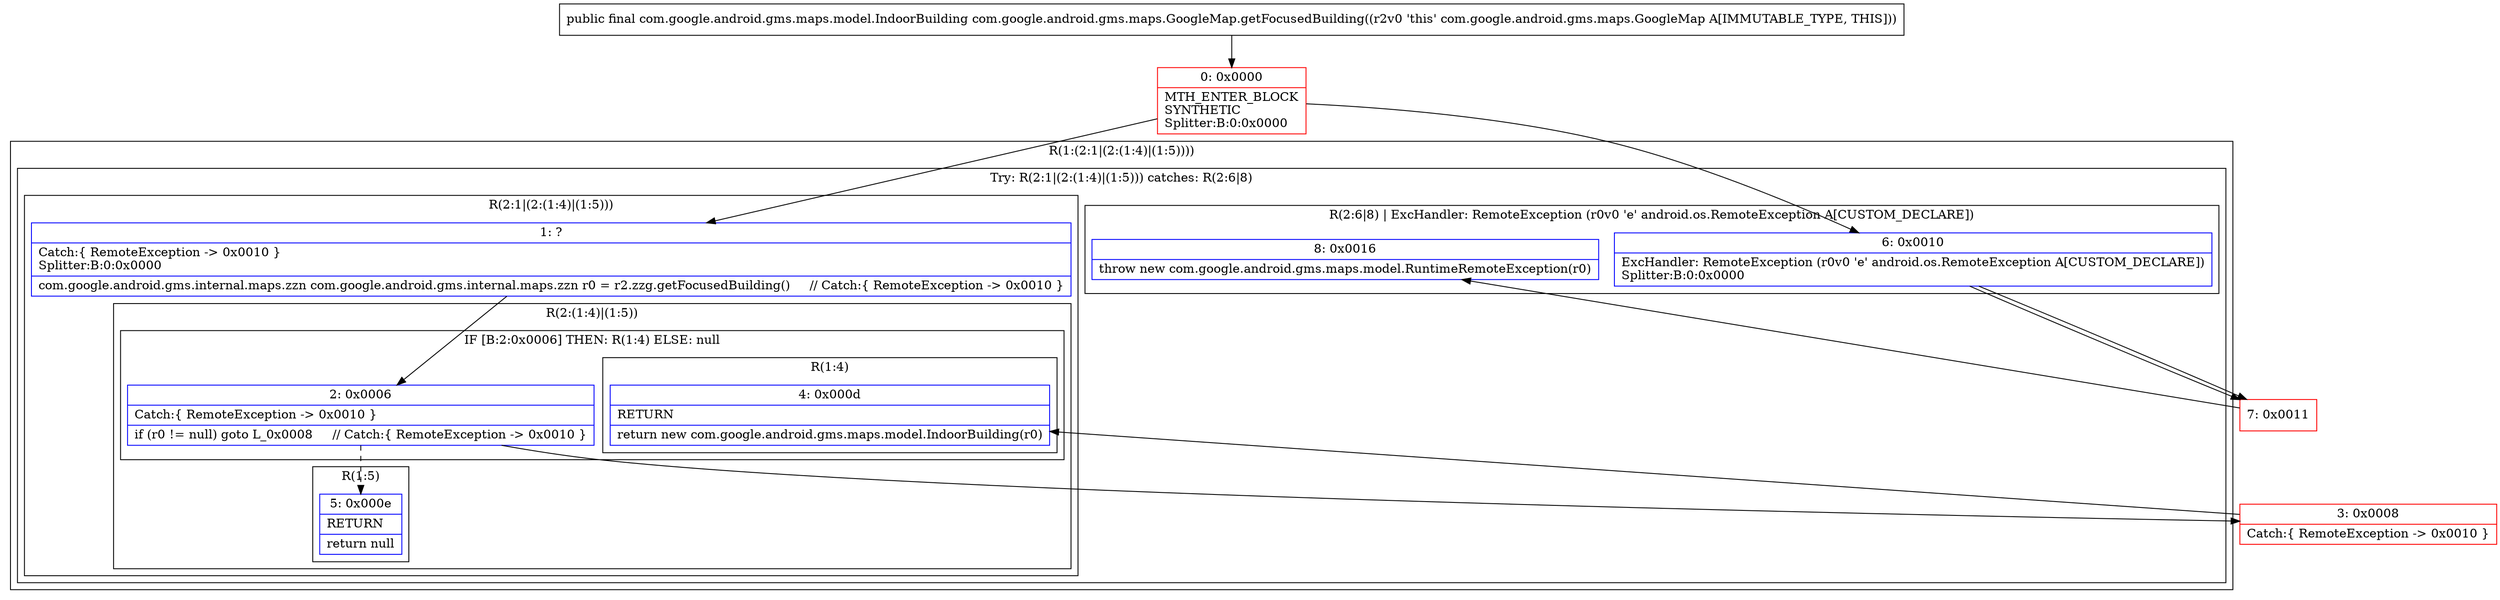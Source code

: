 digraph "CFG forcom.google.android.gms.maps.GoogleMap.getFocusedBuilding()Lcom\/google\/android\/gms\/maps\/model\/IndoorBuilding;" {
subgraph cluster_Region_1569160075 {
label = "R(1:(2:1|(2:(1:4)|(1:5))))";
node [shape=record,color=blue];
subgraph cluster_TryCatchRegion_384508104 {
label = "Try: R(2:1|(2:(1:4)|(1:5))) catches: R(2:6|8)";
node [shape=record,color=blue];
subgraph cluster_Region_40960898 {
label = "R(2:1|(2:(1:4)|(1:5)))";
node [shape=record,color=blue];
Node_1 [shape=record,label="{1\:\ ?|Catch:\{ RemoteException \-\> 0x0010 \}\lSplitter:B:0:0x0000\l|com.google.android.gms.internal.maps.zzn com.google.android.gms.internal.maps.zzn r0 = r2.zzg.getFocusedBuilding()     \/\/ Catch:\{ RemoteException \-\> 0x0010 \}\l}"];
subgraph cluster_Region_1319602198 {
label = "R(2:(1:4)|(1:5))";
node [shape=record,color=blue];
subgraph cluster_IfRegion_1973704187 {
label = "IF [B:2:0x0006] THEN: R(1:4) ELSE: null";
node [shape=record,color=blue];
Node_2 [shape=record,label="{2\:\ 0x0006|Catch:\{ RemoteException \-\> 0x0010 \}\l|if (r0 != null) goto L_0x0008     \/\/ Catch:\{ RemoteException \-\> 0x0010 \}\l}"];
subgraph cluster_Region_1335324898 {
label = "R(1:4)";
node [shape=record,color=blue];
Node_4 [shape=record,label="{4\:\ 0x000d|RETURN\l|return new com.google.android.gms.maps.model.IndoorBuilding(r0)\l}"];
}
}
subgraph cluster_Region_1676485422 {
label = "R(1:5)";
node [shape=record,color=blue];
Node_5 [shape=record,label="{5\:\ 0x000e|RETURN\l|return null\l}"];
}
}
}
subgraph cluster_Region_89151483 {
label = "R(2:6|8) | ExcHandler: RemoteException (r0v0 'e' android.os.RemoteException A[CUSTOM_DECLARE])\l";
node [shape=record,color=blue];
Node_6 [shape=record,label="{6\:\ 0x0010|ExcHandler: RemoteException (r0v0 'e' android.os.RemoteException A[CUSTOM_DECLARE])\lSplitter:B:0:0x0000\l}"];
Node_8 [shape=record,label="{8\:\ 0x0016|throw new com.google.android.gms.maps.model.RuntimeRemoteException(r0)\l}"];
}
}
}
subgraph cluster_Region_89151483 {
label = "R(2:6|8) | ExcHandler: RemoteException (r0v0 'e' android.os.RemoteException A[CUSTOM_DECLARE])\l";
node [shape=record,color=blue];
Node_6 [shape=record,label="{6\:\ 0x0010|ExcHandler: RemoteException (r0v0 'e' android.os.RemoteException A[CUSTOM_DECLARE])\lSplitter:B:0:0x0000\l}"];
Node_8 [shape=record,label="{8\:\ 0x0016|throw new com.google.android.gms.maps.model.RuntimeRemoteException(r0)\l}"];
}
Node_0 [shape=record,color=red,label="{0\:\ 0x0000|MTH_ENTER_BLOCK\lSYNTHETIC\lSplitter:B:0:0x0000\l}"];
Node_3 [shape=record,color=red,label="{3\:\ 0x0008|Catch:\{ RemoteException \-\> 0x0010 \}\l}"];
Node_7 [shape=record,color=red,label="{7\:\ 0x0011}"];
MethodNode[shape=record,label="{public final com.google.android.gms.maps.model.IndoorBuilding com.google.android.gms.maps.GoogleMap.getFocusedBuilding((r2v0 'this' com.google.android.gms.maps.GoogleMap A[IMMUTABLE_TYPE, THIS])) }"];
MethodNode -> Node_0;
Node_1 -> Node_2;
Node_2 -> Node_3;
Node_2 -> Node_5[style=dashed];
Node_6 -> Node_7;
Node_6 -> Node_7;
Node_0 -> Node_1;
Node_0 -> Node_6;
Node_3 -> Node_4;
Node_7 -> Node_8;
}

